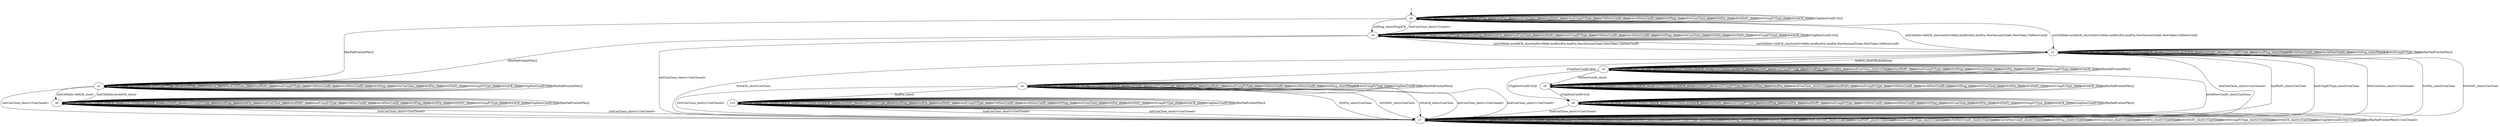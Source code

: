 digraph "../results/picoquicModels/picoquic-PSK-s-1/learnedModel" {
s0 [label=s0];
s1 [label=s1];
s2 [label=s2];
s3 [label=s3];
s4 [label=s4];
s5 [label=s5];
s6 [label=s6];
s7 [label=s7];
s8 [label=s8];
s9 [label=s9];
s10 [label=s10];
s0 -> s3  [label="initPing_short/PingACK "];
s0 -> s3  [label="initConClose_short/<ConAct> "];
s0 -> s2  [label="initCltHello-vldACK_short/initSvrHello,hndEncExt,hndFin,NewSessionTicket,NewToken,VldNewConID "];
s0 -> s2  [label="initCltHello-invldACK_short/initSvrHello,hndEncExt,hndFin,NewSessionTicket,NewToken,VldNewConID "];
s0 -> s0  [label="initNoFr_short/ "];
s0 -> s0  [label="initUnxpFrType_short/ "];
s0 -> s0  [label="hndPing_short/ "];
s0 -> s0  [label="hndFin_short/ "];
s0 -> s0  [label="hndConClose_short/ "];
s0 -> s0  [label="hndNoFr_short/ "];
s0 -> s0  [label="hndUnxpFrType_short/ "];
s0 -> s0  [label="VldNewConID_short/ "];
s0 -> s0  [label="InvldNewConID_short/ "];
s0 -> s0  [label="0rttPing_short/ "];
s0 -> s0  [label="0rttConClose_short/ "];
s0 -> s0  [label="0rttFin_short/ "];
s0 -> s0  [label="0rttNoFr_short/ "];
s0 -> s0  [label="0rttUnxpFrType_short/ "];
s0 -> s0  [label="0rttACK_short/ "];
s0 -> s0  [label="[ChgDestConID-Ori]/ "];
s0 -> s1  [label="[RmPadFrmInitPkts]/ "];
s1 -> s1  [label="initPing_short/ "];
s1 -> s7  [label="initConClose_short/<ConClosed> "];
s1 -> s6  [label="initCltHello-vldACK_short/ "];
s1 -> s6  [label="initCltHello-invldACK_short/ "];
s1 -> s1  [label="initNoFr_short/ "];
s1 -> s1  [label="initUnxpFrType_short/ "];
s1 -> s1  [label="hndPing_short/ "];
s1 -> s1  [label="hndFin_short/ "];
s1 -> s1  [label="hndConClose_short/ "];
s1 -> s1  [label="hndNoFr_short/ "];
s1 -> s1  [label="hndUnxpFrType_short/ "];
s1 -> s1  [label="VldNewConID_short/ "];
s1 -> s1  [label="InvldNewConID_short/ "];
s1 -> s1  [label="0rttPing_short/ "];
s1 -> s1  [label="0rttConClose_short/ "];
s1 -> s1  [label="0rttFin_short/ "];
s1 -> s1  [label="0rttNoFr_short/ "];
s1 -> s1  [label="0rttUnxpFrType_short/ "];
s1 -> s1  [label="0rttACK_short/ "];
s1 -> s1  [label="[ChgDestConID-Ori]/ "];
s1 -> s1  [label="[RmPadFrmInitPkts]/ "];
s2 -> s2  [label="initPing_short/ "];
s2 -> s2  [label="initConClose_short/<ConAct> "];
s2 -> s2  [label="initCltHello-vldACK_short/ "];
s2 -> s2  [label="initCltHello-invldACK_short/ "];
s2 -> s2  [label="initNoFr_short/ "];
s2 -> s2  [label="initUnxpFrType_short/ "];
s2 -> s2  [label="hndPing_short/PingACK "];
s2 -> s5  [label="hndFin_short/HndshkDone "];
s2 -> s7  [label="hndConClose_short/<ConClosed> "];
s2 -> s7  [label="hndNoFr_short/ConClose "];
s2 -> s7  [label="hndUnxpFrType_short/ConClose "];
s2 -> s2  [label="VldNewConID_short/ "];
s2 -> s2  [label="InvldNewConID_short/ "];
s2 -> s2  [label="0rttPing_short/PingACK "];
s2 -> s7  [label="0rttConClose_short/<ConClosed> "];
s2 -> s7  [label="0rttFin_short/ConClose "];
s2 -> s7  [label="0rttNoFr_short/ConClose "];
s2 -> s2  [label="0rttUnxpFrType_short/ "];
s2 -> s7  [label="0rttACK_short/ConClose "];
s2 -> s4  [label="[ChgDestConID-Ori]/ "];
s2 -> s2  [label="[RmPadFrmInitPkts]/ "];
s3 -> s3  [label="initPing_short/PingACK "];
s3 -> s7  [label="initConClose_short/<ConClosed> "];
s3 -> s2  [label="initCltHello-vldACK_short/initSvrHello,hndEncExt,hndFin,NewSessionTicket,NewToken,VldNewConID "];
s3 -> s2  [label="initCltHello-invldACK_short/initSvrHello,hndEncExt,hndFin,NewSessionTicket,NewToken,VldNewConID "];
s3 -> s3  [label="initNoFr_short/ "];
s3 -> s3  [label="initUnxpFrType_short/ "];
s3 -> s3  [label="hndPing_short/ "];
s3 -> s3  [label="hndFin_short/ "];
s3 -> s3  [label="hndConClose_short/ "];
s3 -> s3  [label="hndNoFr_short/ "];
s3 -> s3  [label="hndUnxpFrType_short/ "];
s3 -> s3  [label="VldNewConID_short/ "];
s3 -> s3  [label="InvldNewConID_short/ "];
s3 -> s3  [label="0rttPing_short/ "];
s3 -> s3  [label="0rttConClose_short/ "];
s3 -> s3  [label="0rttFin_short/ "];
s3 -> s3  [label="0rttNoFr_short/ "];
s3 -> s3  [label="0rttUnxpFrType_short/ "];
s3 -> s3  [label="0rttACK_short/ "];
s3 -> s3  [label="[ChgDestConID-Ori]/ "];
s3 -> s1  [label="[RmPadFrmInitPkts]/ "];
s4 -> s4  [label="initPing_short/ "];
s4 -> s7  [label="initConClose_short/<ConClosed> "];
s4 -> s4  [label="initCltHello-vldACK_short/ "];
s4 -> s4  [label="initCltHello-invldACK_short/ "];
s4 -> s4  [label="initNoFr_short/ "];
s4 -> s4  [label="initUnxpFrType_short/ "];
s4 -> s4  [label="hndPing_short/ "];
s4 -> s10  [label="hndFin_short/ "];
s4 -> s7  [label="hndConClose_short/<ConClosed> "];
s4 -> s4  [label="hndNoFr_short/ "];
s4 -> s4  [label="hndUnxpFrType_short/ "];
s4 -> s4  [label="VldNewConID_short/ "];
s4 -> s4  [label="InvldNewConID_short/ "];
s4 -> s4  [label="0rttPing_short/PingACK "];
s4 -> s7  [label="0rttConClose_short/<ConClosed> "];
s4 -> s7  [label="0rttFin_short/ConClose "];
s4 -> s7  [label="0rttNoFr_short/ConClose "];
s4 -> s4  [label="0rttUnxpFrType_short/ "];
s4 -> s7  [label="0rttACK_short/ConClose "];
s4 -> s4  [label="[ChgDestConID-Ori]/ "];
s4 -> s4  [label="[RmPadFrmInitPkts]/ "];
s5 -> s5  [label="initPing_short/ "];
s5 -> s5  [label="initConClose_short/<ConAct> "];
s5 -> s5  [label="initCltHello-vldACK_short/ "];
s5 -> s5  [label="initCltHello-invldACK_short/ "];
s5 -> s5  [label="initNoFr_short/ "];
s5 -> s5  [label="initUnxpFrType_short/ "];
s5 -> s5  [label="hndPing_short/ "];
s5 -> s5  [label="hndFin_short/ "];
s5 -> s5  [label="hndConClose_short/<ConAct> "];
s5 -> s5  [label="hndNoFr_short/ "];
s5 -> s5  [label="hndUnxpFrType_short/ "];
s5 -> s9  [label="VldNewConID_short/ "];
s5 -> s7  [label="InvldNewConID_short/ConClose "];
s5 -> s5  [label="0rttPing_short/ "];
s5 -> s5  [label="0rttConClose_short/ "];
s5 -> s5  [label="0rttFin_short/ "];
s5 -> s5  [label="0rttNoFr_short/ "];
s5 -> s5  [label="0rttUnxpFrType_short/ "];
s5 -> s5  [label="0rttACK_short/ "];
s5 -> s8  [label="[ChgDestConID-Ori]/ "];
s5 -> s5  [label="[RmPadFrmInitPkts]/ "];
s6 -> s6  [label="initPing_short/ "];
s6 -> s7  [label="initConClose_short/<ConClosed> "];
s6 -> s6  [label="initCltHello-vldACK_short/ "];
s6 -> s6  [label="initCltHello-invldACK_short/ "];
s6 -> s6  [label="initNoFr_short/ "];
s6 -> s6  [label="initUnxpFrType_short/ "];
s6 -> s6  [label="hndPing_short/ "];
s6 -> s6  [label="hndFin_short/ "];
s6 -> s6  [label="hndConClose_short/ "];
s6 -> s6  [label="hndNoFr_short/ "];
s6 -> s6  [label="hndUnxpFrType_short/ "];
s6 -> s6  [label="VldNewConID_short/ "];
s6 -> s6  [label="InvldNewConID_short/ "];
s6 -> s6  [label="0rttPing_short/ "];
s6 -> s7  [label="0rttConClose_short/<ConClosed> "];
s6 -> s6  [label="0rttFin_short/ "];
s6 -> s6  [label="0rttNoFr_short/ "];
s6 -> s6  [label="0rttUnxpFrType_short/ "];
s6 -> s6  [label="0rttACK_short/ "];
s6 -> s6  [label="[ChgDestConID-Ori]/ "];
s6 -> s6  [label="[RmPadFrmInitPkts]/ "];
s7 -> s7  [label="initPing_short/<ConClosed> "];
s7 -> s7  [label="initConClose_short/<ConClosed> "];
s7 -> s7  [label="initCltHello-vldACK_short/<ConClosed> "];
s7 -> s7  [label="initCltHello-invldACK_short/<ConClosed> "];
s7 -> s7  [label="initNoFr_short/<ConClosed> "];
s7 -> s7  [label="initUnxpFrType_short/<ConClosed> "];
s7 -> s7  [label="hndPing_short/<ConClosed> "];
s7 -> s7  [label="hndFin_short/<ConClosed> "];
s7 -> s7  [label="hndConClose_short/<ConClosed> "];
s7 -> s7  [label="hndNoFr_short/<ConClosed> "];
s7 -> s7  [label="hndUnxpFrType_short/<ConClosed> "];
s7 -> s7  [label="VldNewConID_short/<ConClosed> "];
s7 -> s7  [label="InvldNewConID_short/<ConClosed> "];
s7 -> s7  [label="0rttPing_short/<ConClosed> "];
s7 -> s7  [label="0rttConClose_short/<ConClosed> "];
s7 -> s7  [label="0rttFin_short/<ConClosed> "];
s7 -> s7  [label="0rttNoFr_short/<ConClosed> "];
s7 -> s7  [label="0rttUnxpFrType_short/<ConClosed> "];
s7 -> s7  [label="0rttACK_short/<ConClosed> "];
s7 -> s7  [label="[ChgDestConID-Ori]/<ConClosed> "];
s7 -> s7  [label="[RmPadFrmInitPkts]/<ConClosed> "];
s8 -> s8  [label="initPing_short/ "];
s8 -> s8  [label="initConClose_short/ "];
s8 -> s8  [label="initCltHello-vldACK_short/ "];
s8 -> s8  [label="initCltHello-invldACK_short/ "];
s8 -> s8  [label="initNoFr_short/ "];
s8 -> s8  [label="initUnxpFrType_short/ "];
s8 -> s8  [label="hndPing_short/ "];
s8 -> s8  [label="hndFin_short/ "];
s8 -> s7  [label="hndConClose_short/<ConClosed> "];
s8 -> s8  [label="hndNoFr_short/ "];
s8 -> s8  [label="hndUnxpFrType_short/ "];
s8 -> s8  [label="VldNewConID_short/ "];
s8 -> s8  [label="InvldNewConID_short/ "];
s8 -> s8  [label="0rttPing_short/ "];
s8 -> s8  [label="0rttConClose_short/ "];
s8 -> s8  [label="0rttFin_short/ "];
s8 -> s8  [label="0rttNoFr_short/ "];
s8 -> s8  [label="0rttUnxpFrType_short/ "];
s8 -> s8  [label="0rttACK_short/ "];
s8 -> s8  [label="[ChgDestConID-Ori]/ "];
s8 -> s8  [label="[RmPadFrmInitPkts]/ "];
s9 -> s9  [label="initPing_short/ "];
s9 -> s9  [label="initConClose_short/<ConAct> "];
s9 -> s9  [label="initCltHello-vldACK_short/ "];
s9 -> s9  [label="initCltHello-invldACK_short/ "];
s9 -> s9  [label="initNoFr_short/ "];
s9 -> s9  [label="initUnxpFrType_short/ "];
s9 -> s9  [label="hndPing_short/ "];
s9 -> s9  [label="hndFin_short/ "];
s9 -> s9  [label="hndConClose_short/<ConAct> "];
s9 -> s9  [label="hndNoFr_short/ "];
s9 -> s9  [label="hndUnxpFrType_short/ "];
s9 -> s9  [label="VldNewConID_short/ "];
s9 -> s9  [label="InvldNewConID_short/ "];
s9 -> s9  [label="0rttPing_short/ "];
s9 -> s9  [label="0rttConClose_short/ "];
s9 -> s9  [label="0rttFin_short/ "];
s9 -> s9  [label="0rttNoFr_short/ "];
s9 -> s9  [label="0rttUnxpFrType_short/ "];
s9 -> s9  [label="0rttACK_short/ "];
s9 -> s8  [label="[ChgDestConID-Ori]/ "];
s9 -> s9  [label="[RmPadFrmInitPkts]/ "];
s10 -> s10  [label="initPing_short/ "];
s10 -> s7  [label="initConClose_short/<ConClosed> "];
s10 -> s10  [label="initCltHello-vldACK_short/ "];
s10 -> s10  [label="initCltHello-invldACK_short/ "];
s10 -> s10  [label="initNoFr_short/ "];
s10 -> s10  [label="initUnxpFrType_short/ "];
s10 -> s10  [label="hndPing_short/ "];
s10 -> s10  [label="hndFin_short/ "];
s10 -> s7  [label="hndConClose_short/<ConClosed> "];
s10 -> s10  [label="hndNoFr_short/ "];
s10 -> s10  [label="hndUnxpFrType_short/ "];
s10 -> s10  [label="VldNewConID_short/ "];
s10 -> s10  [label="InvldNewConID_short/ "];
s10 -> s10  [label="0rttPing_short/ "];
s10 -> s10  [label="0rttConClose_short/ "];
s10 -> s10  [label="0rttFin_short/ "];
s10 -> s10  [label="0rttNoFr_short/ "];
s10 -> s10  [label="0rttUnxpFrType_short/ "];
s10 -> s10  [label="0rttACK_short/ "];
s10 -> s10  [label="[ChgDestConID-Ori]/ "];
s10 -> s10  [label="[RmPadFrmInitPkts]/ "];
__start0 [label="", shape=none];
__start0 -> s0  [label=""];
}
